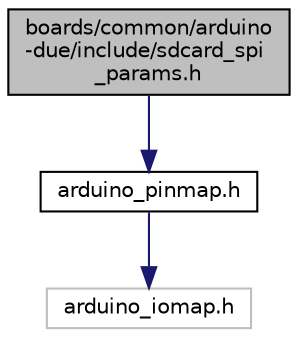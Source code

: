 digraph "boards/common/arduino-due/include/sdcard_spi_params.h"
{
 // LATEX_PDF_SIZE
  edge [fontname="Helvetica",fontsize="10",labelfontname="Helvetica",labelfontsize="10"];
  node [fontname="Helvetica",fontsize="10",shape=record];
  Node1 [label="boards/common/arduino\l-due/include/sdcard_spi\l_params.h",height=0.2,width=0.4,color="black", fillcolor="grey75", style="filled", fontcolor="black",tooltip="SD card configuration for the Arduino SD card shields."];
  Node1 -> Node2 [color="midnightblue",fontsize="10",style="solid",fontname="Helvetica"];
  Node2 [label="arduino_pinmap.h",height=0.2,width=0.4,color="black", fillcolor="white", style="filled",URL="$arduino__pinmap_8h.html",tooltip="Compatibility wrapper for arduino_iomap.h."];
  Node2 -> Node3 [color="midnightblue",fontsize="10",style="solid",fontname="Helvetica"];
  Node3 [label="arduino_iomap.h",height=0.2,width=0.4,color="grey75", fillcolor="white", style="filled",tooltip=" "];
}
